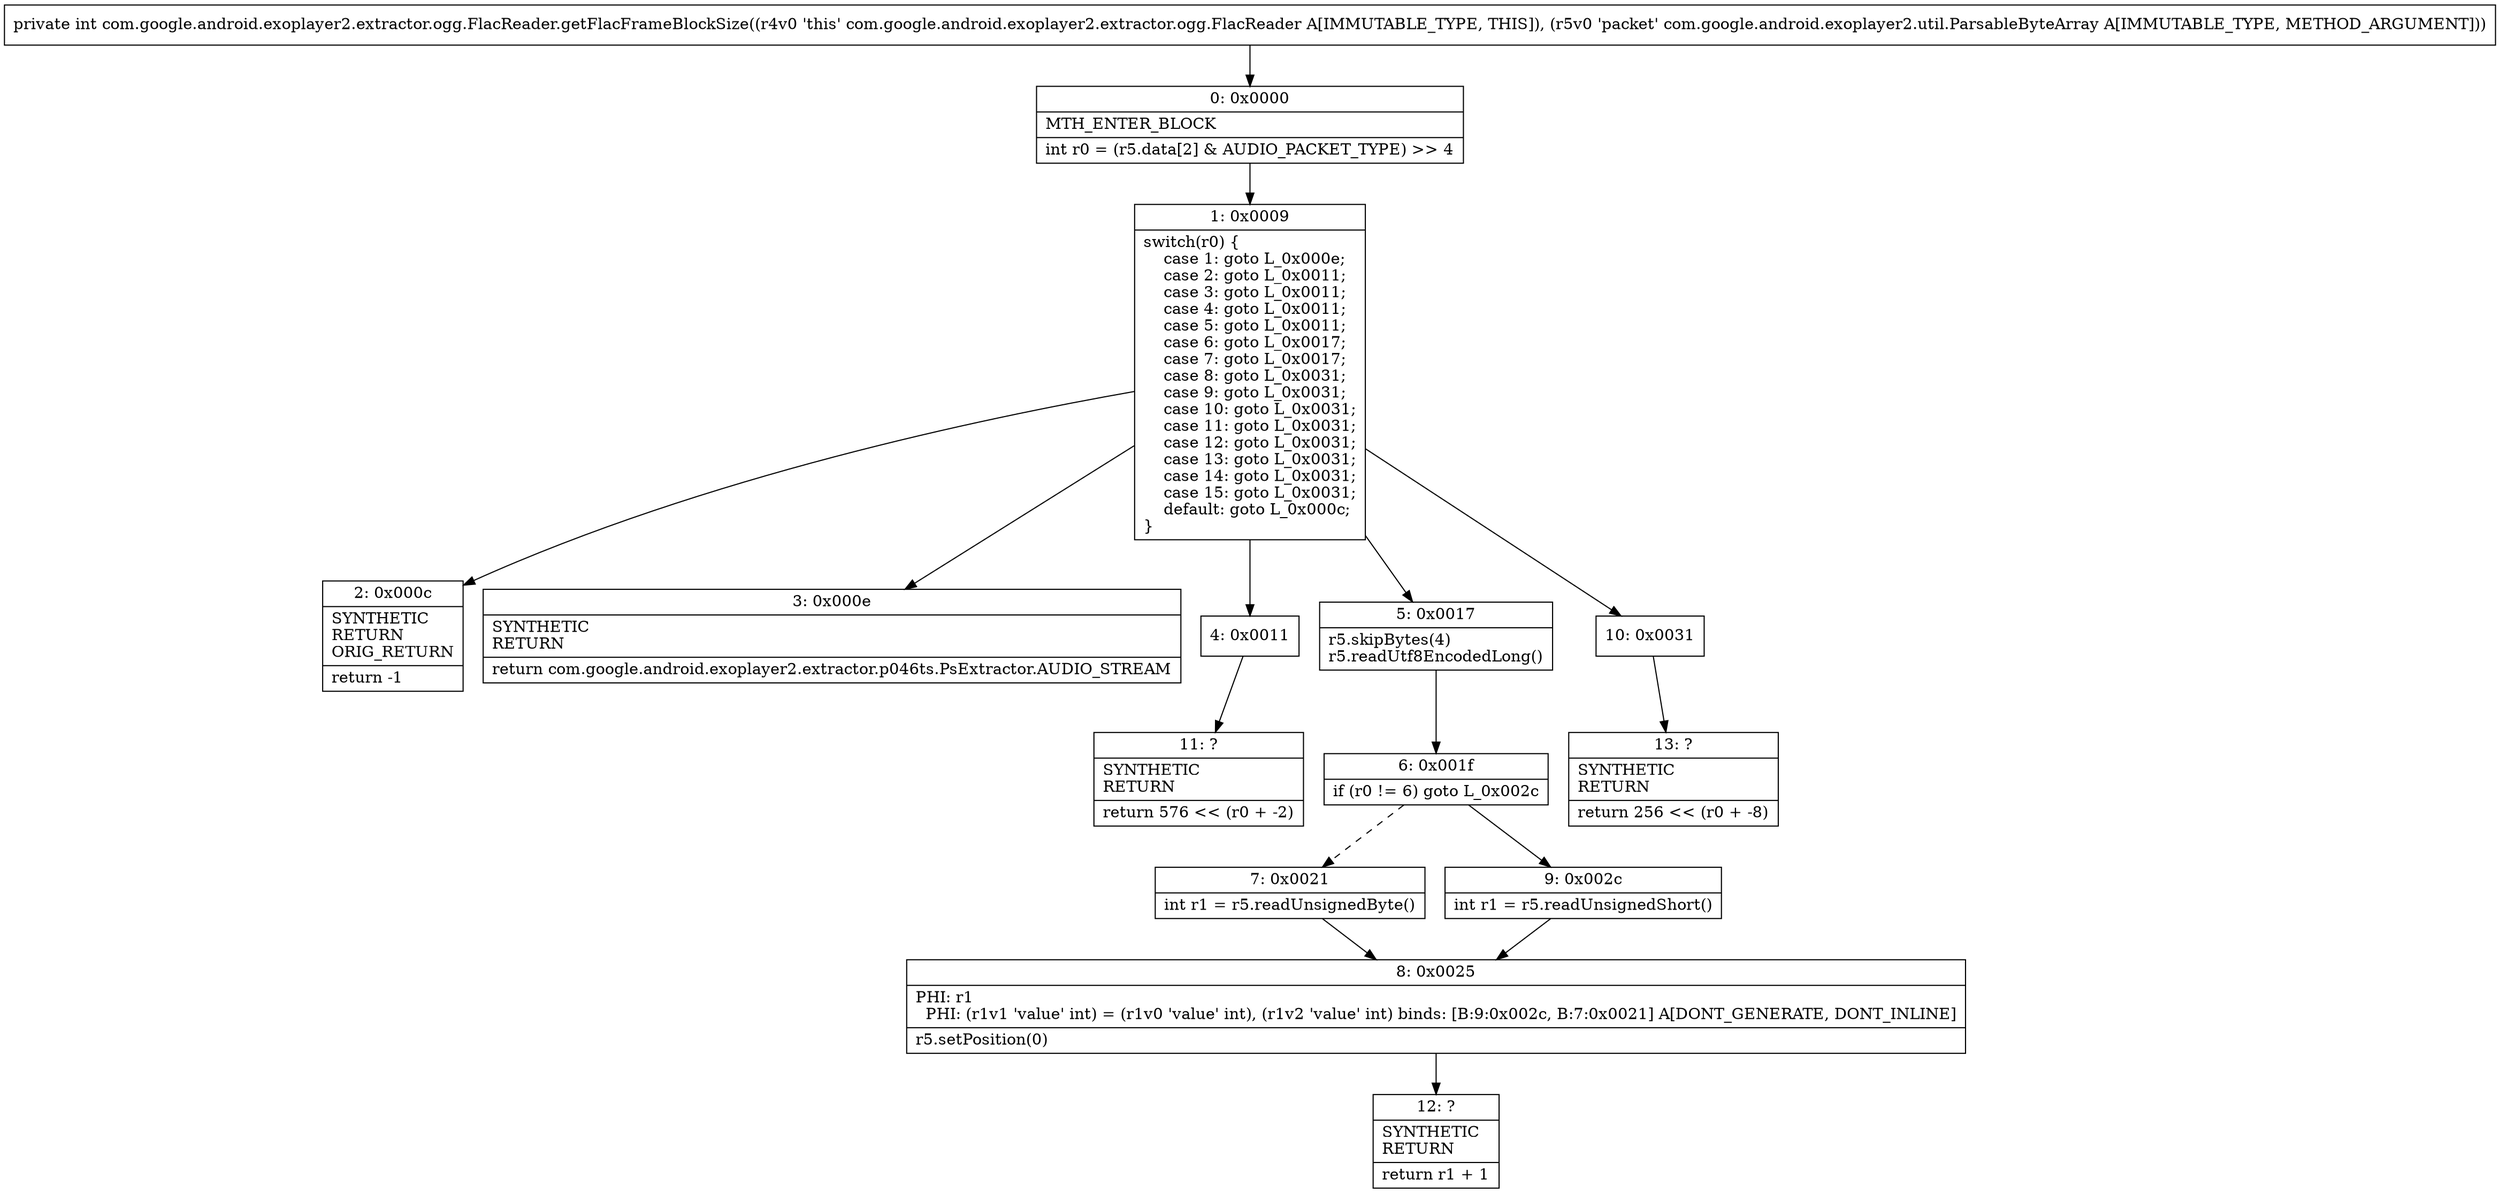 digraph "CFG forcom.google.android.exoplayer2.extractor.ogg.FlacReader.getFlacFrameBlockSize(Lcom\/google\/android\/exoplayer2\/util\/ParsableByteArray;)I" {
Node_0 [shape=record,label="{0\:\ 0x0000|MTH_ENTER_BLOCK\l|int r0 = (r5.data[2] & AUDIO_PACKET_TYPE) \>\> 4\l}"];
Node_1 [shape=record,label="{1\:\ 0x0009|switch(r0) \{\l    case 1: goto L_0x000e;\l    case 2: goto L_0x0011;\l    case 3: goto L_0x0011;\l    case 4: goto L_0x0011;\l    case 5: goto L_0x0011;\l    case 6: goto L_0x0017;\l    case 7: goto L_0x0017;\l    case 8: goto L_0x0031;\l    case 9: goto L_0x0031;\l    case 10: goto L_0x0031;\l    case 11: goto L_0x0031;\l    case 12: goto L_0x0031;\l    case 13: goto L_0x0031;\l    case 14: goto L_0x0031;\l    case 15: goto L_0x0031;\l    default: goto L_0x000c;\l\}\l}"];
Node_2 [shape=record,label="{2\:\ 0x000c|SYNTHETIC\lRETURN\lORIG_RETURN\l|return \-1\l}"];
Node_3 [shape=record,label="{3\:\ 0x000e|SYNTHETIC\lRETURN\l|return com.google.android.exoplayer2.extractor.p046ts.PsExtractor.AUDIO_STREAM\l}"];
Node_4 [shape=record,label="{4\:\ 0x0011}"];
Node_5 [shape=record,label="{5\:\ 0x0017|r5.skipBytes(4)\lr5.readUtf8EncodedLong()\l}"];
Node_6 [shape=record,label="{6\:\ 0x001f|if (r0 != 6) goto L_0x002c\l}"];
Node_7 [shape=record,label="{7\:\ 0x0021|int r1 = r5.readUnsignedByte()\l}"];
Node_8 [shape=record,label="{8\:\ 0x0025|PHI: r1 \l  PHI: (r1v1 'value' int) = (r1v0 'value' int), (r1v2 'value' int) binds: [B:9:0x002c, B:7:0x0021] A[DONT_GENERATE, DONT_INLINE]\l|r5.setPosition(0)\l}"];
Node_9 [shape=record,label="{9\:\ 0x002c|int r1 = r5.readUnsignedShort()\l}"];
Node_10 [shape=record,label="{10\:\ 0x0031}"];
Node_11 [shape=record,label="{11\:\ ?|SYNTHETIC\lRETURN\l|return 576 \<\< (r0 + \-2)\l}"];
Node_12 [shape=record,label="{12\:\ ?|SYNTHETIC\lRETURN\l|return r1 + 1\l}"];
Node_13 [shape=record,label="{13\:\ ?|SYNTHETIC\lRETURN\l|return 256 \<\< (r0 + \-8)\l}"];
MethodNode[shape=record,label="{private int com.google.android.exoplayer2.extractor.ogg.FlacReader.getFlacFrameBlockSize((r4v0 'this' com.google.android.exoplayer2.extractor.ogg.FlacReader A[IMMUTABLE_TYPE, THIS]), (r5v0 'packet' com.google.android.exoplayer2.util.ParsableByteArray A[IMMUTABLE_TYPE, METHOD_ARGUMENT])) }"];
MethodNode -> Node_0;
Node_0 -> Node_1;
Node_1 -> Node_2;
Node_1 -> Node_3;
Node_1 -> Node_4;
Node_1 -> Node_5;
Node_1 -> Node_10;
Node_4 -> Node_11;
Node_5 -> Node_6;
Node_6 -> Node_7[style=dashed];
Node_6 -> Node_9;
Node_7 -> Node_8;
Node_8 -> Node_12;
Node_9 -> Node_8;
Node_10 -> Node_13;
}

